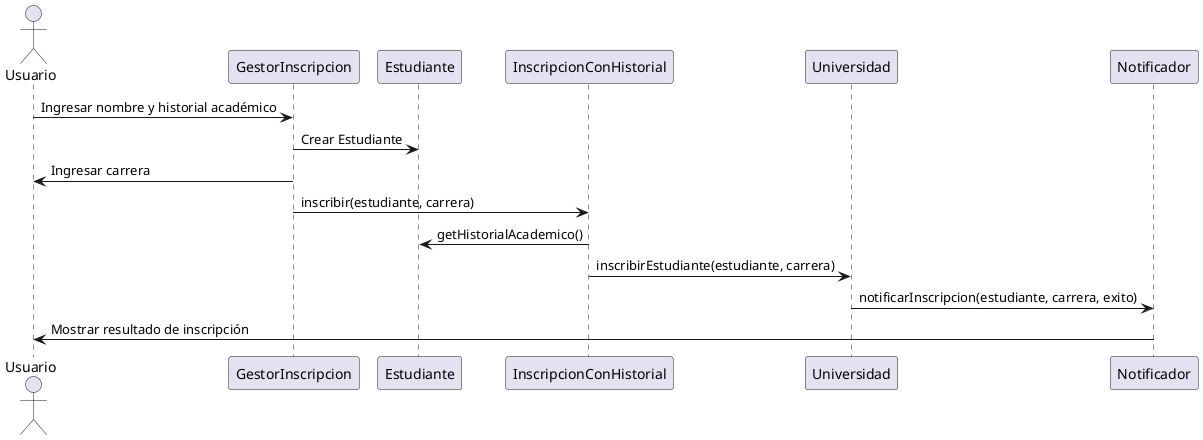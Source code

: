 @startuml
actor Usuario
participant GestorInscripcion
participant Estudiante
participant InscripcionConHistorial
participant Universidad
participant Notificador

Usuario -> GestorInscripcion : Ingresar nombre y historial académico
GestorInscripcion -> Estudiante : Crear Estudiante
GestorInscripcion -> Usuario : Ingresar carrera
GestorInscripcion -> InscripcionConHistorial : inscribir(estudiante, carrera)
InscripcionConHistorial -> Estudiante : getHistorialAcademico()
InscripcionConHistorial -> Universidad : inscribirEstudiante(estudiante, carrera)
Universidad -> Notificador : notificarInscripcion(estudiante, carrera, exito)
Notificador -> Usuario : Mostrar resultado de inscripción
@enduml